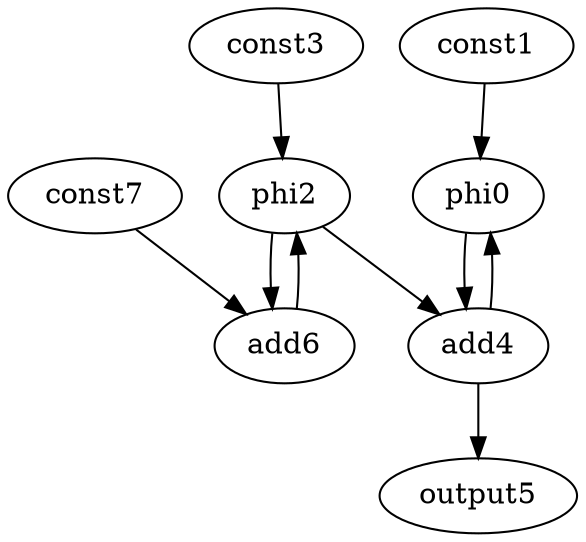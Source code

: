 digraph G {
phi0[opcode=phi];
const1[opcode=const];
phi2[opcode=phi];
const3[opcode=const];
add4[opcode=add];
output5[opcode=output];
add6[opcode=add];
const7[opcode=const];
phi0->add4[operand=0]; //phi->add
phi2->add4[operand=1]; //phi->add
phi2->add6[operand=0]; //phi->add
add4->phi0[operand=0]; //add->phi
add4->output5[operand=0]; //add->output
add6->phi2[operand=0]; //add->phi
const1->phi0[operand=1]; //const->phi
const3->phi2[operand=1]; //const->phi
const7->add6[operand=1]; //const->add
}
